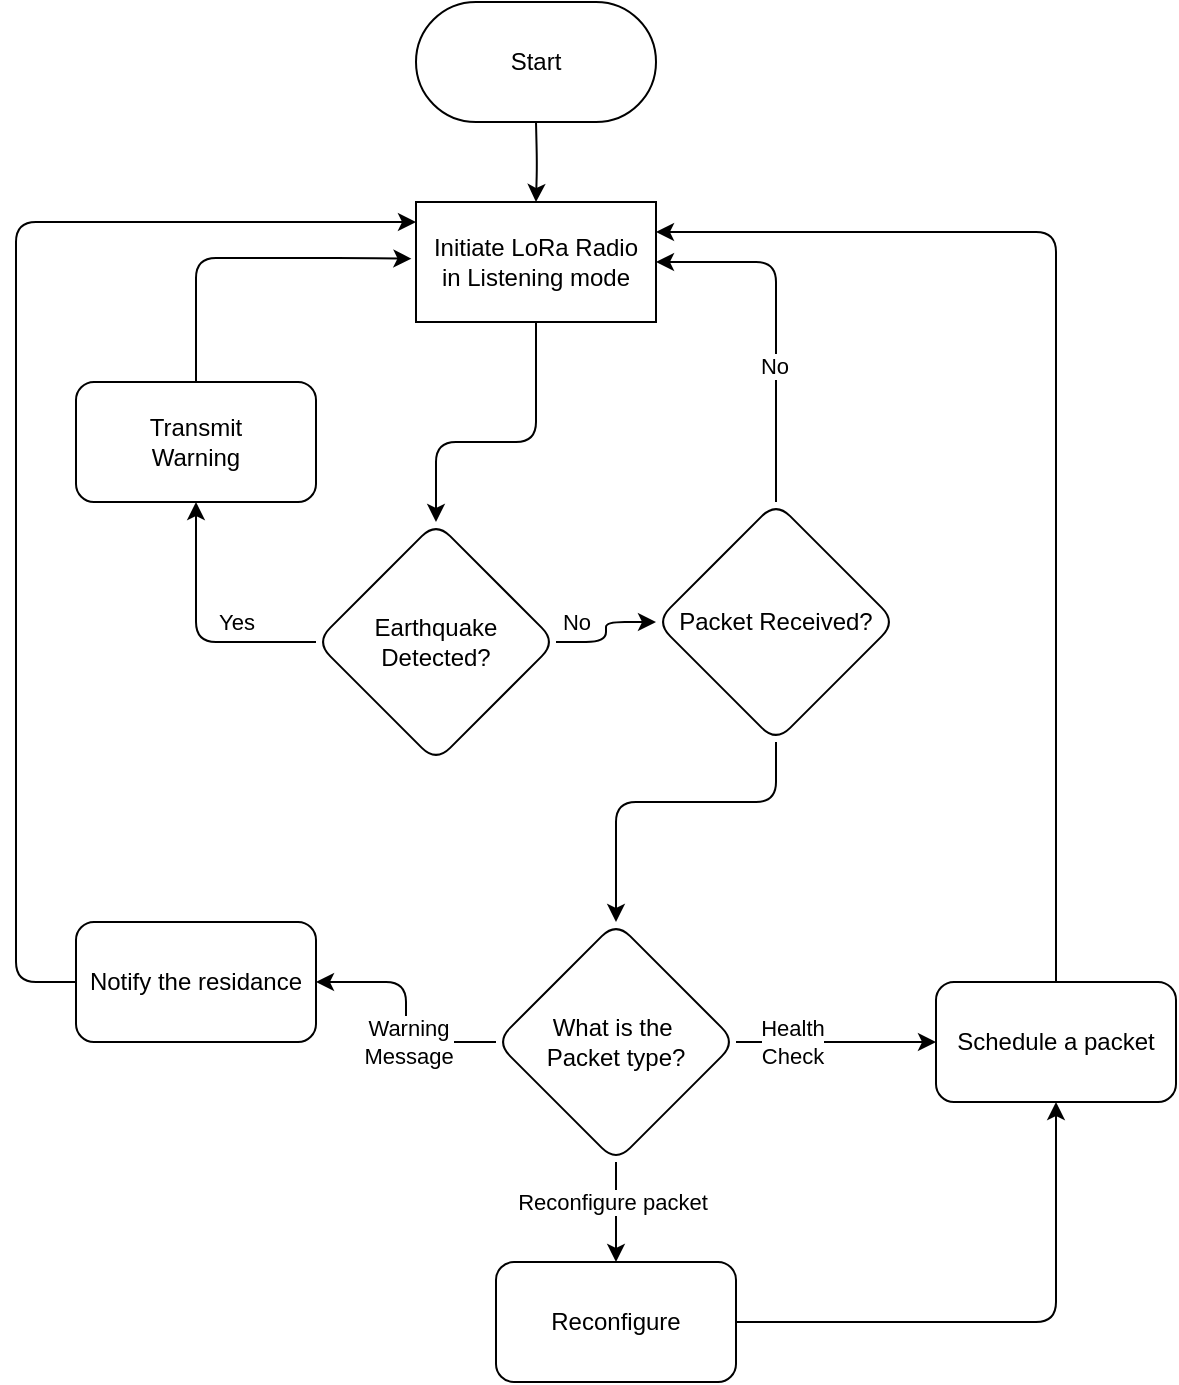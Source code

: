 <mxfile version="24.2.5" type="github">
  <diagram name="Page-1" id="nr04e7j_lgrhqmW4x8mc">
    <mxGraphModel dx="1211" dy="703" grid="1" gridSize="10" guides="1" tooltips="1" connect="1" arrows="1" fold="1" page="1" pageScale="1" pageWidth="850" pageHeight="1100" math="0" shadow="0">
      <root>
        <mxCell id="0" />
        <mxCell id="1" parent="0" />
        <mxCell id="aT8a2JC3UvmOd2hiil9d-3" value="" style="edgeStyle=orthogonalEdgeStyle;rounded=1;orthogonalLoop=1;jettySize=auto;html=1;" edge="1" parent="1" target="aT8a2JC3UvmOd2hiil9d-2">
          <mxGeometry relative="1" as="geometry">
            <mxPoint x="390" y="90" as="sourcePoint" />
          </mxGeometry>
        </mxCell>
        <mxCell id="aT8a2JC3UvmOd2hiil9d-5" style="edgeStyle=orthogonalEdgeStyle;rounded=1;orthogonalLoop=1;jettySize=auto;html=1;exitX=0.5;exitY=1;exitDx=0;exitDy=0;entryX=0.5;entryY=0;entryDx=0;entryDy=0;" edge="1" parent="1" source="aT8a2JC3UvmOd2hiil9d-2" target="aT8a2JC3UvmOd2hiil9d-14">
          <mxGeometry relative="1" as="geometry">
            <mxPoint x="390" y="260" as="targetPoint" />
            <Array as="points">
              <mxPoint x="390" y="250" />
              <mxPoint x="340" y="250" />
            </Array>
          </mxGeometry>
        </mxCell>
        <mxCell id="aT8a2JC3UvmOd2hiil9d-2" value="Initiate LoRa Radio&lt;br&gt;in Listening mode" style="rounded=1;whiteSpace=wrap;html=1;arcSize=0;" vertex="1" parent="1">
          <mxGeometry x="330" y="130" width="120" height="60" as="geometry" />
        </mxCell>
        <mxCell id="aT8a2JC3UvmOd2hiil9d-18" style="edgeStyle=orthogonalEdgeStyle;rounded=1;orthogonalLoop=1;jettySize=auto;html=1;entryX=0;entryY=0.5;entryDx=0;entryDy=0;" edge="1" parent="1" source="aT8a2JC3UvmOd2hiil9d-14" target="aT8a2JC3UvmOd2hiil9d-16">
          <mxGeometry relative="1" as="geometry" />
        </mxCell>
        <mxCell id="aT8a2JC3UvmOd2hiil9d-23" value="No" style="edgeLabel;html=1;align=center;verticalAlign=middle;resizable=0;points=[];rounded=1;" vertex="1" connectable="0" parent="aT8a2JC3UvmOd2hiil9d-18">
          <mxGeometry x="-0.248" y="2" relative="1" as="geometry">
            <mxPoint x="-13" y="-8" as="offset" />
          </mxGeometry>
        </mxCell>
        <mxCell id="aT8a2JC3UvmOd2hiil9d-20" style="edgeStyle=orthogonalEdgeStyle;rounded=1;orthogonalLoop=1;jettySize=auto;html=1;" edge="1" parent="1" source="aT8a2JC3UvmOd2hiil9d-14" target="aT8a2JC3UvmOd2hiil9d-19">
          <mxGeometry relative="1" as="geometry">
            <Array as="points">
              <mxPoint x="220" y="350" />
            </Array>
          </mxGeometry>
        </mxCell>
        <mxCell id="aT8a2JC3UvmOd2hiil9d-22" value="Yes" style="edgeLabel;html=1;align=center;verticalAlign=middle;resizable=0;points=[];rounded=1;" vertex="1" connectable="0" parent="aT8a2JC3UvmOd2hiil9d-20">
          <mxGeometry x="-0.588" y="1" relative="1" as="geometry">
            <mxPoint x="-13" y="-11" as="offset" />
          </mxGeometry>
        </mxCell>
        <mxCell id="aT8a2JC3UvmOd2hiil9d-14" value="Earthquake&lt;br&gt;Detected?" style="rhombus;whiteSpace=wrap;html=1;rounded=1;" vertex="1" parent="1">
          <mxGeometry x="280" y="290" width="120" height="120" as="geometry" />
        </mxCell>
        <mxCell id="aT8a2JC3UvmOd2hiil9d-25" value="" style="edgeStyle=orthogonalEdgeStyle;rounded=1;orthogonalLoop=1;jettySize=auto;html=1;entryX=0.5;entryY=0;entryDx=0;entryDy=0;exitX=0.5;exitY=1;exitDx=0;exitDy=0;" edge="1" parent="1" source="aT8a2JC3UvmOd2hiil9d-16" target="aT8a2JC3UvmOd2hiil9d-24">
          <mxGeometry relative="1" as="geometry">
            <Array as="points">
              <mxPoint x="510" y="430" />
              <mxPoint x="430" y="430" />
            </Array>
          </mxGeometry>
        </mxCell>
        <mxCell id="aT8a2JC3UvmOd2hiil9d-26" style="edgeStyle=orthogonalEdgeStyle;rounded=1;orthogonalLoop=1;jettySize=auto;html=1;entryX=1;entryY=0.5;entryDx=0;entryDy=0;exitX=0.5;exitY=0;exitDx=0;exitDy=0;" edge="1" parent="1" source="aT8a2JC3UvmOd2hiil9d-16" target="aT8a2JC3UvmOd2hiil9d-2">
          <mxGeometry relative="1" as="geometry">
            <mxPoint x="480" y="150" as="targetPoint" />
            <Array as="points">
              <mxPoint x="510" y="160" />
            </Array>
          </mxGeometry>
        </mxCell>
        <mxCell id="aT8a2JC3UvmOd2hiil9d-27" value="No" style="edgeLabel;html=1;align=center;verticalAlign=middle;resizable=0;points=[];rounded=1;" vertex="1" connectable="0" parent="aT8a2JC3UvmOd2hiil9d-26">
          <mxGeometry x="-0.242" y="1" relative="1" as="geometry">
            <mxPoint as="offset" />
          </mxGeometry>
        </mxCell>
        <mxCell id="aT8a2JC3UvmOd2hiil9d-16" value="Packet Received?" style="rhombus;whiteSpace=wrap;html=1;rounded=1;" vertex="1" parent="1">
          <mxGeometry x="450" y="280" width="120" height="120" as="geometry" />
        </mxCell>
        <mxCell id="aT8a2JC3UvmOd2hiil9d-21" style="edgeStyle=orthogonalEdgeStyle;rounded=1;orthogonalLoop=1;jettySize=auto;html=1;entryX=-0.019;entryY=0.472;entryDx=0;entryDy=0;entryPerimeter=0;" edge="1" parent="1" source="aT8a2JC3UvmOd2hiil9d-19" target="aT8a2JC3UvmOd2hiil9d-2">
          <mxGeometry relative="1" as="geometry">
            <mxPoint x="300" y="100" as="targetPoint" />
            <Array as="points">
              <mxPoint x="220" y="158" />
              <mxPoint x="300" y="158" />
            </Array>
          </mxGeometry>
        </mxCell>
        <mxCell id="aT8a2JC3UvmOd2hiil9d-19" value="Transmit&lt;br&gt;Warning" style="rounded=1;whiteSpace=wrap;html=1;" vertex="1" parent="1">
          <mxGeometry x="160" y="220" width="120" height="60" as="geometry" />
        </mxCell>
        <mxCell id="aT8a2JC3UvmOd2hiil9d-28" style="edgeStyle=orthogonalEdgeStyle;rounded=1;orthogonalLoop=1;jettySize=auto;html=1;entryX=1;entryY=0.5;entryDx=0;entryDy=0;" edge="1" parent="1" source="aT8a2JC3UvmOd2hiil9d-24" target="aT8a2JC3UvmOd2hiil9d-30">
          <mxGeometry relative="1" as="geometry">
            <mxPoint x="280" y="520" as="targetPoint" />
          </mxGeometry>
        </mxCell>
        <mxCell id="aT8a2JC3UvmOd2hiil9d-29" value="Warning&lt;br&gt;Message" style="edgeLabel;html=1;align=center;verticalAlign=middle;resizable=0;points=[];rounded=1;" vertex="1" connectable="0" parent="aT8a2JC3UvmOd2hiil9d-28">
          <mxGeometry x="-0.242" y="-1" relative="1" as="geometry">
            <mxPoint as="offset" />
          </mxGeometry>
        </mxCell>
        <mxCell id="aT8a2JC3UvmOd2hiil9d-33" style="edgeStyle=orthogonalEdgeStyle;rounded=1;orthogonalLoop=1;jettySize=auto;html=1;" edge="1" parent="1" source="aT8a2JC3UvmOd2hiil9d-24" target="aT8a2JC3UvmOd2hiil9d-32">
          <mxGeometry relative="1" as="geometry" />
        </mxCell>
        <mxCell id="aT8a2JC3UvmOd2hiil9d-36" value="Health&lt;br&gt;Check" style="edgeLabel;html=1;align=center;verticalAlign=middle;resizable=0;points=[];rounded=1;" vertex="1" connectable="0" parent="aT8a2JC3UvmOd2hiil9d-33">
          <mxGeometry x="-0.448" relative="1" as="geometry">
            <mxPoint as="offset" />
          </mxGeometry>
        </mxCell>
        <mxCell id="aT8a2JC3UvmOd2hiil9d-40" style="edgeStyle=orthogonalEdgeStyle;rounded=1;orthogonalLoop=1;jettySize=auto;html=1;entryX=0.5;entryY=0;entryDx=0;entryDy=0;" edge="1" parent="1" source="aT8a2JC3UvmOd2hiil9d-24" target="aT8a2JC3UvmOd2hiil9d-39">
          <mxGeometry relative="1" as="geometry" />
        </mxCell>
        <mxCell id="aT8a2JC3UvmOd2hiil9d-41" value="Reconfigure packet" style="edgeLabel;html=1;align=center;verticalAlign=middle;resizable=0;points=[];rounded=1;" vertex="1" connectable="0" parent="aT8a2JC3UvmOd2hiil9d-40">
          <mxGeometry x="-0.223" y="-2" relative="1" as="geometry">
            <mxPoint as="offset" />
          </mxGeometry>
        </mxCell>
        <mxCell id="aT8a2JC3UvmOd2hiil9d-24" value="What is the&amp;nbsp;&lt;div&gt;Packet type?&lt;/div&gt;" style="rhombus;whiteSpace=wrap;html=1;rounded=1;" vertex="1" parent="1">
          <mxGeometry x="370" y="490" width="120" height="120" as="geometry" />
        </mxCell>
        <mxCell id="aT8a2JC3UvmOd2hiil9d-31" style="edgeStyle=orthogonalEdgeStyle;rounded=1;orthogonalLoop=1;jettySize=auto;html=1;" edge="1" parent="1" source="aT8a2JC3UvmOd2hiil9d-30">
          <mxGeometry relative="1" as="geometry">
            <mxPoint x="330" y="140" as="targetPoint" />
            <mxPoint x="150" y="520.007" as="sourcePoint" />
            <Array as="points">
              <mxPoint x="130" y="520" />
              <mxPoint x="130" y="140" />
            </Array>
          </mxGeometry>
        </mxCell>
        <mxCell id="aT8a2JC3UvmOd2hiil9d-30" value="Notify the residance" style="rounded=1;whiteSpace=wrap;html=1;" vertex="1" parent="1">
          <mxGeometry x="160" y="490" width="120" height="60" as="geometry" />
        </mxCell>
        <mxCell id="aT8a2JC3UvmOd2hiil9d-43" style="edgeStyle=orthogonalEdgeStyle;rounded=1;orthogonalLoop=1;jettySize=auto;html=1;entryX=1;entryY=0.25;entryDx=0;entryDy=0;exitX=0.5;exitY=0;exitDx=0;exitDy=0;" edge="1" parent="1" source="aT8a2JC3UvmOd2hiil9d-32" target="aT8a2JC3UvmOd2hiil9d-2">
          <mxGeometry relative="1" as="geometry">
            <mxPoint x="570.0" y="140" as="targetPoint" />
            <Array as="points">
              <mxPoint x="650" y="145" />
            </Array>
          </mxGeometry>
        </mxCell>
        <mxCell id="aT8a2JC3UvmOd2hiil9d-32" value="Schedule a packet" style="rounded=1;whiteSpace=wrap;html=1;" vertex="1" parent="1">
          <mxGeometry x="590" y="520" width="120" height="60" as="geometry" />
        </mxCell>
        <mxCell id="aT8a2JC3UvmOd2hiil9d-42" style="edgeStyle=orthogonalEdgeStyle;rounded=1;orthogonalLoop=1;jettySize=auto;html=1;entryX=0.5;entryY=1;entryDx=0;entryDy=0;" edge="1" parent="1" source="aT8a2JC3UvmOd2hiil9d-39" target="aT8a2JC3UvmOd2hiil9d-32">
          <mxGeometry relative="1" as="geometry" />
        </mxCell>
        <mxCell id="aT8a2JC3UvmOd2hiil9d-39" value="Reconfigure" style="rounded=1;whiteSpace=wrap;html=1;" vertex="1" parent="1">
          <mxGeometry x="370" y="660" width="120" height="60" as="geometry" />
        </mxCell>
        <mxCell id="aT8a2JC3UvmOd2hiil9d-44" value="Start" style="rounded=1;whiteSpace=wrap;html=1;arcSize=50;" vertex="1" parent="1">
          <mxGeometry x="330" y="30" width="120" height="60" as="geometry" />
        </mxCell>
      </root>
    </mxGraphModel>
  </diagram>
</mxfile>
